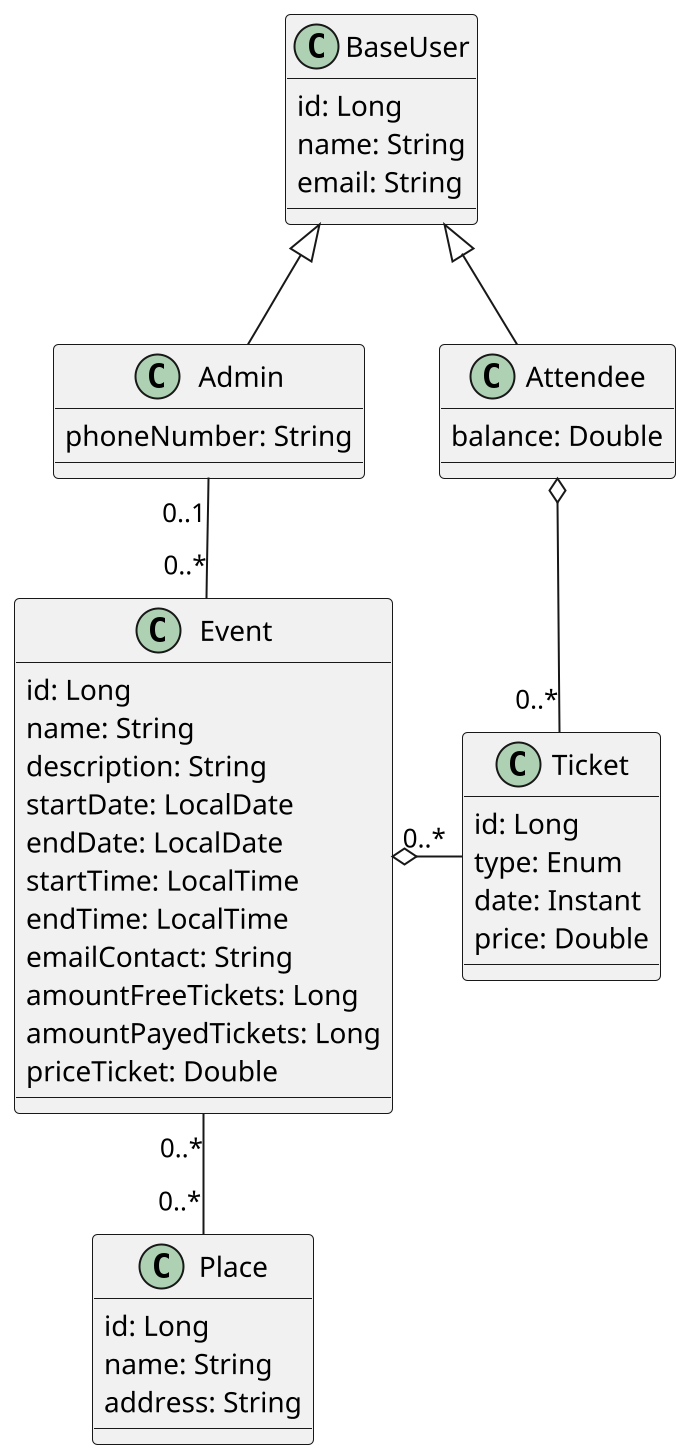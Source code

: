 @startuml architecture_overview

scale 2

class BaseUser {
  id: Long
  name: String
  email: String
}

class Admin {
  phoneNumber: String
}

class Attendee {
  balance: Double
}

class Event {
  id: Long
  name: String
  description: String
  startDate: LocalDate
  endDate: LocalDate
  startTime: LocalTime
  endTime: LocalTime
  emailContact: String
  amountFreeTickets: Long
  amountPayedTickets: Long
  priceTicket: Double
}

class Ticket {
  id: Long
  type: Enum
  date: Instant
  price: Double
}

class Place {
  id: Long
  name: String
  address: String
}

BaseUser <|-- Admin
BaseUser <|-- Attendee

Admin "0..1" -- "0..*" Event
Attendee o- "0..*" Ticket
Event o- "0..*" Ticket
Event "0..*" -- "0..*" Place

@enduml
